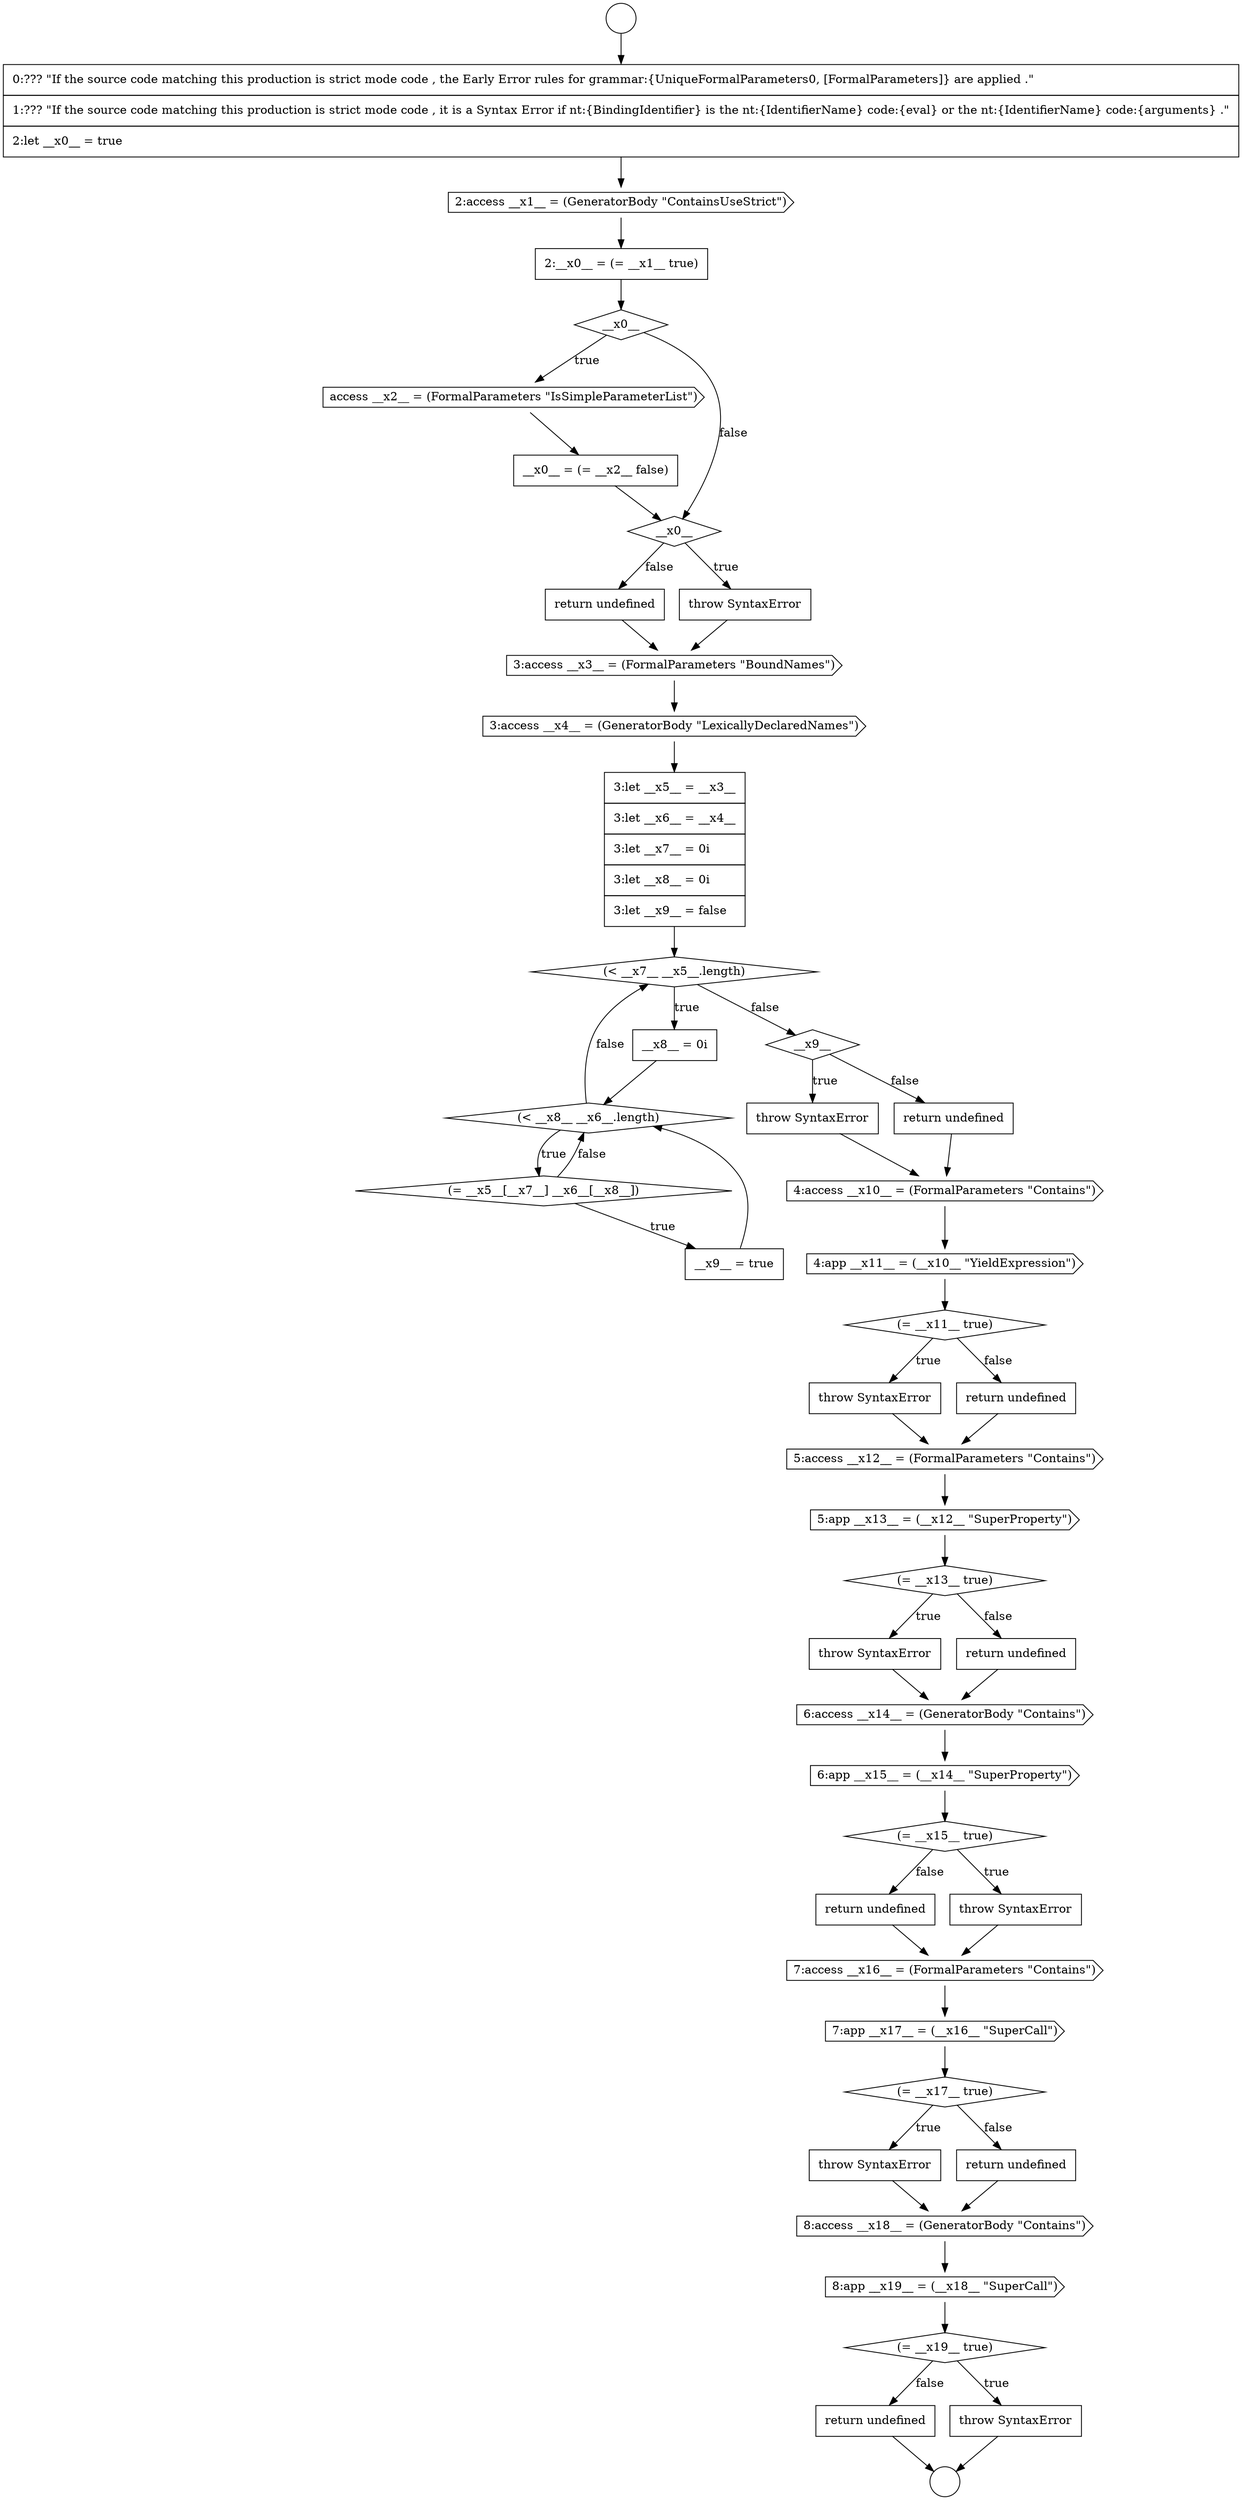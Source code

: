 digraph {
  node17969 [shape=none, margin=0, label=<<font color="black">
    <table border="0" cellborder="1" cellspacing="0" cellpadding="10">
      <tr><td align="left">throw SyntaxError</td></tr>
    </table>
  </font>> color="black" fillcolor="white" style=filled]
  node17979 [shape=none, margin=0, label=<<font color="black">
    <table border="0" cellborder="1" cellspacing="0" cellpadding="10">
      <tr><td align="left">throw SyntaxError</td></tr>
    </table>
  </font>> color="black" fillcolor="white" style=filled]
  node17966 [shape=cds, label=<<font color="black">5:access __x12__ = (FormalParameters &quot;Contains&quot;)</font>> color="black" fillcolor="white" style=filled]
  node17945 [shape=cds, label=<<font color="black">access __x2__ = (FormalParameters &quot;IsSimpleParameterList&quot;)</font>> color="black" fillcolor="white" style=filled]
  node17967 [shape=cds, label=<<font color="black">5:app __x13__ = (__x12__ &quot;SuperProperty&quot;)</font>> color="black" fillcolor="white" style=filled]
  node17949 [shape=none, margin=0, label=<<font color="black">
    <table border="0" cellborder="1" cellspacing="0" cellpadding="10">
      <tr><td align="left">return undefined</td></tr>
    </table>
  </font>> color="black" fillcolor="white" style=filled]
  node17964 [shape=none, margin=0, label=<<font color="black">
    <table border="0" cellborder="1" cellspacing="0" cellpadding="10">
      <tr><td align="left">throw SyntaxError</td></tr>
    </table>
  </font>> color="black" fillcolor="white" style=filled]
  node17952 [shape=none, margin=0, label=<<font color="black">
    <table border="0" cellborder="1" cellspacing="0" cellpadding="10">
      <tr><td align="left">3:let __x5__ = __x3__</td></tr>
      <tr><td align="left">3:let __x6__ = __x4__</td></tr>
      <tr><td align="left">3:let __x7__ = 0i</td></tr>
      <tr><td align="left">3:let __x8__ = 0i</td></tr>
      <tr><td align="left">3:let __x9__ = false</td></tr>
    </table>
  </font>> color="black" fillcolor="white" style=filled]
  node17971 [shape=cds, label=<<font color="black">6:access __x14__ = (GeneratorBody &quot;Contains&quot;)</font>> color="black" fillcolor="white" style=filled]
  node17940 [shape=circle label=" " color="black" fillcolor="white" style=filled]
  node17977 [shape=cds, label=<<font color="black">7:app __x17__ = (__x16__ &quot;SuperCall&quot;)</font>> color="black" fillcolor="white" style=filled]
  node17947 [shape=diamond, label=<<font color="black">__x0__</font>> color="black" fillcolor="white" style=filled]
  node17970 [shape=none, margin=0, label=<<font color="black">
    <table border="0" cellborder="1" cellspacing="0" cellpadding="10">
      <tr><td align="left">return undefined</td></tr>
    </table>
  </font>> color="black" fillcolor="white" style=filled]
  node17956 [shape=diamond, label=<<font color="black">(= __x5__[__x7__] __x6__[__x8__])</font>> color="black" fillcolor="white" style=filled]
  node17954 [shape=none, margin=0, label=<<font color="black">
    <table border="0" cellborder="1" cellspacing="0" cellpadding="10">
      <tr><td align="left">__x8__ = 0i</td></tr>
    </table>
  </font>> color="black" fillcolor="white" style=filled]
  node17959 [shape=none, margin=0, label=<<font color="black">
    <table border="0" cellborder="1" cellspacing="0" cellpadding="10">
      <tr><td align="left">throw SyntaxError</td></tr>
    </table>
  </font>> color="black" fillcolor="white" style=filled]
  node17950 [shape=cds, label=<<font color="black">3:access __x3__ = (FormalParameters &quot;BoundNames&quot;)</font>> color="black" fillcolor="white" style=filled]
  node17946 [shape=none, margin=0, label=<<font color="black">
    <table border="0" cellborder="1" cellspacing="0" cellpadding="10">
      <tr><td align="left">__x0__ = (= __x2__ false)</td></tr>
    </table>
  </font>> color="black" fillcolor="white" style=filled]
  node17976 [shape=cds, label=<<font color="black">7:access __x16__ = (FormalParameters &quot;Contains&quot;)</font>> color="black" fillcolor="white" style=filled]
  node17983 [shape=diamond, label=<<font color="black">(= __x19__ true)</font>> color="black" fillcolor="white" style=filled]
  node17972 [shape=cds, label=<<font color="black">6:app __x15__ = (__x14__ &quot;SuperProperty&quot;)</font>> color="black" fillcolor="white" style=filled]
  node17955 [shape=diamond, label=<<font color="black">(&lt; __x8__ __x6__.length)</font>> color="black" fillcolor="white" style=filled]
  node17962 [shape=cds, label=<<font color="black">4:app __x11__ = (__x10__ &quot;YieldExpression&quot;)</font>> color="black" fillcolor="white" style=filled]
  node17975 [shape=none, margin=0, label=<<font color="black">
    <table border="0" cellborder="1" cellspacing="0" cellpadding="10">
      <tr><td align="left">return undefined</td></tr>
    </table>
  </font>> color="black" fillcolor="white" style=filled]
  node17980 [shape=none, margin=0, label=<<font color="black">
    <table border="0" cellborder="1" cellspacing="0" cellpadding="10">
      <tr><td align="left">return undefined</td></tr>
    </table>
  </font>> color="black" fillcolor="white" style=filled]
  node17985 [shape=none, margin=0, label=<<font color="black">
    <table border="0" cellborder="1" cellspacing="0" cellpadding="10">
      <tr><td align="left">return undefined</td></tr>
    </table>
  </font>> color="black" fillcolor="white" style=filled]
  node17958 [shape=diamond, label=<<font color="black">__x9__</font>> color="black" fillcolor="white" style=filled]
  node17939 [shape=circle label=" " color="black" fillcolor="white" style=filled]
  node17942 [shape=cds, label=<<font color="black">2:access __x1__ = (GeneratorBody &quot;ContainsUseStrict&quot;)</font>> color="black" fillcolor="white" style=filled]
  node17963 [shape=diamond, label=<<font color="black">(= __x11__ true)</font>> color="black" fillcolor="white" style=filled]
  node17984 [shape=none, margin=0, label=<<font color="black">
    <table border="0" cellborder="1" cellspacing="0" cellpadding="10">
      <tr><td align="left">throw SyntaxError</td></tr>
    </table>
  </font>> color="black" fillcolor="white" style=filled]
  node17957 [shape=none, margin=0, label=<<font color="black">
    <table border="0" cellborder="1" cellspacing="0" cellpadding="10">
      <tr><td align="left">__x9__ = true</td></tr>
    </table>
  </font>> color="black" fillcolor="white" style=filled]
  node17974 [shape=none, margin=0, label=<<font color="black">
    <table border="0" cellborder="1" cellspacing="0" cellpadding="10">
      <tr><td align="left">throw SyntaxError</td></tr>
    </table>
  </font>> color="black" fillcolor="white" style=filled]
  node17953 [shape=diamond, label=<<font color="black">(&lt; __x7__ __x5__.length)</font>> color="black" fillcolor="white" style=filled]
  node17968 [shape=diamond, label=<<font color="black">(= __x13__ true)</font>> color="black" fillcolor="white" style=filled]
  node17943 [shape=none, margin=0, label=<<font color="black">
    <table border="0" cellborder="1" cellspacing="0" cellpadding="10">
      <tr><td align="left">2:__x0__ = (= __x1__ true)</td></tr>
    </table>
  </font>> color="black" fillcolor="white" style=filled]
  node17948 [shape=none, margin=0, label=<<font color="black">
    <table border="0" cellborder="1" cellspacing="0" cellpadding="10">
      <tr><td align="left">throw SyntaxError</td></tr>
    </table>
  </font>> color="black" fillcolor="white" style=filled]
  node17981 [shape=cds, label=<<font color="black">8:access __x18__ = (GeneratorBody &quot;Contains&quot;)</font>> color="black" fillcolor="white" style=filled]
  node17960 [shape=none, margin=0, label=<<font color="black">
    <table border="0" cellborder="1" cellspacing="0" cellpadding="10">
      <tr><td align="left">return undefined</td></tr>
    </table>
  </font>> color="black" fillcolor="white" style=filled]
  node17951 [shape=cds, label=<<font color="black">3:access __x4__ = (GeneratorBody &quot;LexicallyDeclaredNames&quot;)</font>> color="black" fillcolor="white" style=filled]
  node17973 [shape=diamond, label=<<font color="black">(= __x15__ true)</font>> color="black" fillcolor="white" style=filled]
  node17941 [shape=none, margin=0, label=<<font color="black">
    <table border="0" cellborder="1" cellspacing="0" cellpadding="10">
      <tr><td align="left">0:??? &quot;If the source code matching this production is strict mode code , the Early Error rules for grammar:{UniqueFormalParameters0, [FormalParameters]} are applied .&quot;</td></tr>
      <tr><td align="left">1:??? &quot;If the source code matching this production is strict mode code , it is a Syntax Error if nt:{BindingIdentifier} is the nt:{IdentifierName} code:{eval} or the nt:{IdentifierName} code:{arguments} .&quot;</td></tr>
      <tr><td align="left">2:let __x0__ = true</td></tr>
    </table>
  </font>> color="black" fillcolor="white" style=filled]
  node17961 [shape=cds, label=<<font color="black">4:access __x10__ = (FormalParameters &quot;Contains&quot;)</font>> color="black" fillcolor="white" style=filled]
  node17944 [shape=diamond, label=<<font color="black">__x0__</font>> color="black" fillcolor="white" style=filled]
  node17978 [shape=diamond, label=<<font color="black">(= __x17__ true)</font>> color="black" fillcolor="white" style=filled]
  node17965 [shape=none, margin=0, label=<<font color="black">
    <table border="0" cellborder="1" cellspacing="0" cellpadding="10">
      <tr><td align="left">return undefined</td></tr>
    </table>
  </font>> color="black" fillcolor="white" style=filled]
  node17982 [shape=cds, label=<<font color="black">8:app __x19__ = (__x18__ &quot;SuperCall&quot;)</font>> color="black" fillcolor="white" style=filled]
  node17958 -> node17959 [label=<<font color="black">true</font>> color="black"]
  node17958 -> node17960 [label=<<font color="black">false</font>> color="black"]
  node17953 -> node17954 [label=<<font color="black">true</font>> color="black"]
  node17953 -> node17958 [label=<<font color="black">false</font>> color="black"]
  node17941 -> node17942 [ color="black"]
  node17966 -> node17967 [ color="black"]
  node17983 -> node17984 [label=<<font color="black">true</font>> color="black"]
  node17983 -> node17985 [label=<<font color="black">false</font>> color="black"]
  node17943 -> node17944 [ color="black"]
  node17978 -> node17979 [label=<<font color="black">true</font>> color="black"]
  node17978 -> node17980 [label=<<font color="black">false</font>> color="black"]
  node17956 -> node17957 [label=<<font color="black">true</font>> color="black"]
  node17956 -> node17955 [label=<<font color="black">false</font>> color="black"]
  node17954 -> node17955 [ color="black"]
  node17980 -> node17981 [ color="black"]
  node17947 -> node17948 [label=<<font color="black">true</font>> color="black"]
  node17947 -> node17949 [label=<<font color="black">false</font>> color="black"]
  node17949 -> node17950 [ color="black"]
  node17970 -> node17971 [ color="black"]
  node17968 -> node17969 [label=<<font color="black">true</font>> color="black"]
  node17968 -> node17970 [label=<<font color="black">false</font>> color="black"]
  node17950 -> node17951 [ color="black"]
  node17981 -> node17982 [ color="black"]
  node17973 -> node17974 [label=<<font color="black">true</font>> color="black"]
  node17973 -> node17975 [label=<<font color="black">false</font>> color="black"]
  node17965 -> node17966 [ color="black"]
  node17967 -> node17968 [ color="black"]
  node17944 -> node17945 [label=<<font color="black">true</font>> color="black"]
  node17944 -> node17947 [label=<<font color="black">false</font>> color="black"]
  node17972 -> node17973 [ color="black"]
  node17951 -> node17952 [ color="black"]
  node17946 -> node17947 [ color="black"]
  node17942 -> node17943 [ color="black"]
  node17939 -> node17941 [ color="black"]
  node17960 -> node17961 [ color="black"]
  node17955 -> node17956 [label=<<font color="black">true</font>> color="black"]
  node17955 -> node17953 [label=<<font color="black">false</font>> color="black"]
  node17963 -> node17964 [label=<<font color="black">true</font>> color="black"]
  node17963 -> node17965 [label=<<font color="black">false</font>> color="black"]
  node17971 -> node17972 [ color="black"]
  node17961 -> node17962 [ color="black"]
  node17969 -> node17971 [ color="black"]
  node17952 -> node17953 [ color="black"]
  node17974 -> node17976 [ color="black"]
  node17982 -> node17983 [ color="black"]
  node17984 -> node17940 [ color="black"]
  node17959 -> node17961 [ color="black"]
  node17962 -> node17963 [ color="black"]
  node17957 -> node17955 [ color="black"]
  node17945 -> node17946 [ color="black"]
  node17976 -> node17977 [ color="black"]
  node17975 -> node17976 [ color="black"]
  node17948 -> node17950 [ color="black"]
  node17979 -> node17981 [ color="black"]
  node17964 -> node17966 [ color="black"]
  node17985 -> node17940 [ color="black"]
  node17977 -> node17978 [ color="black"]
}
